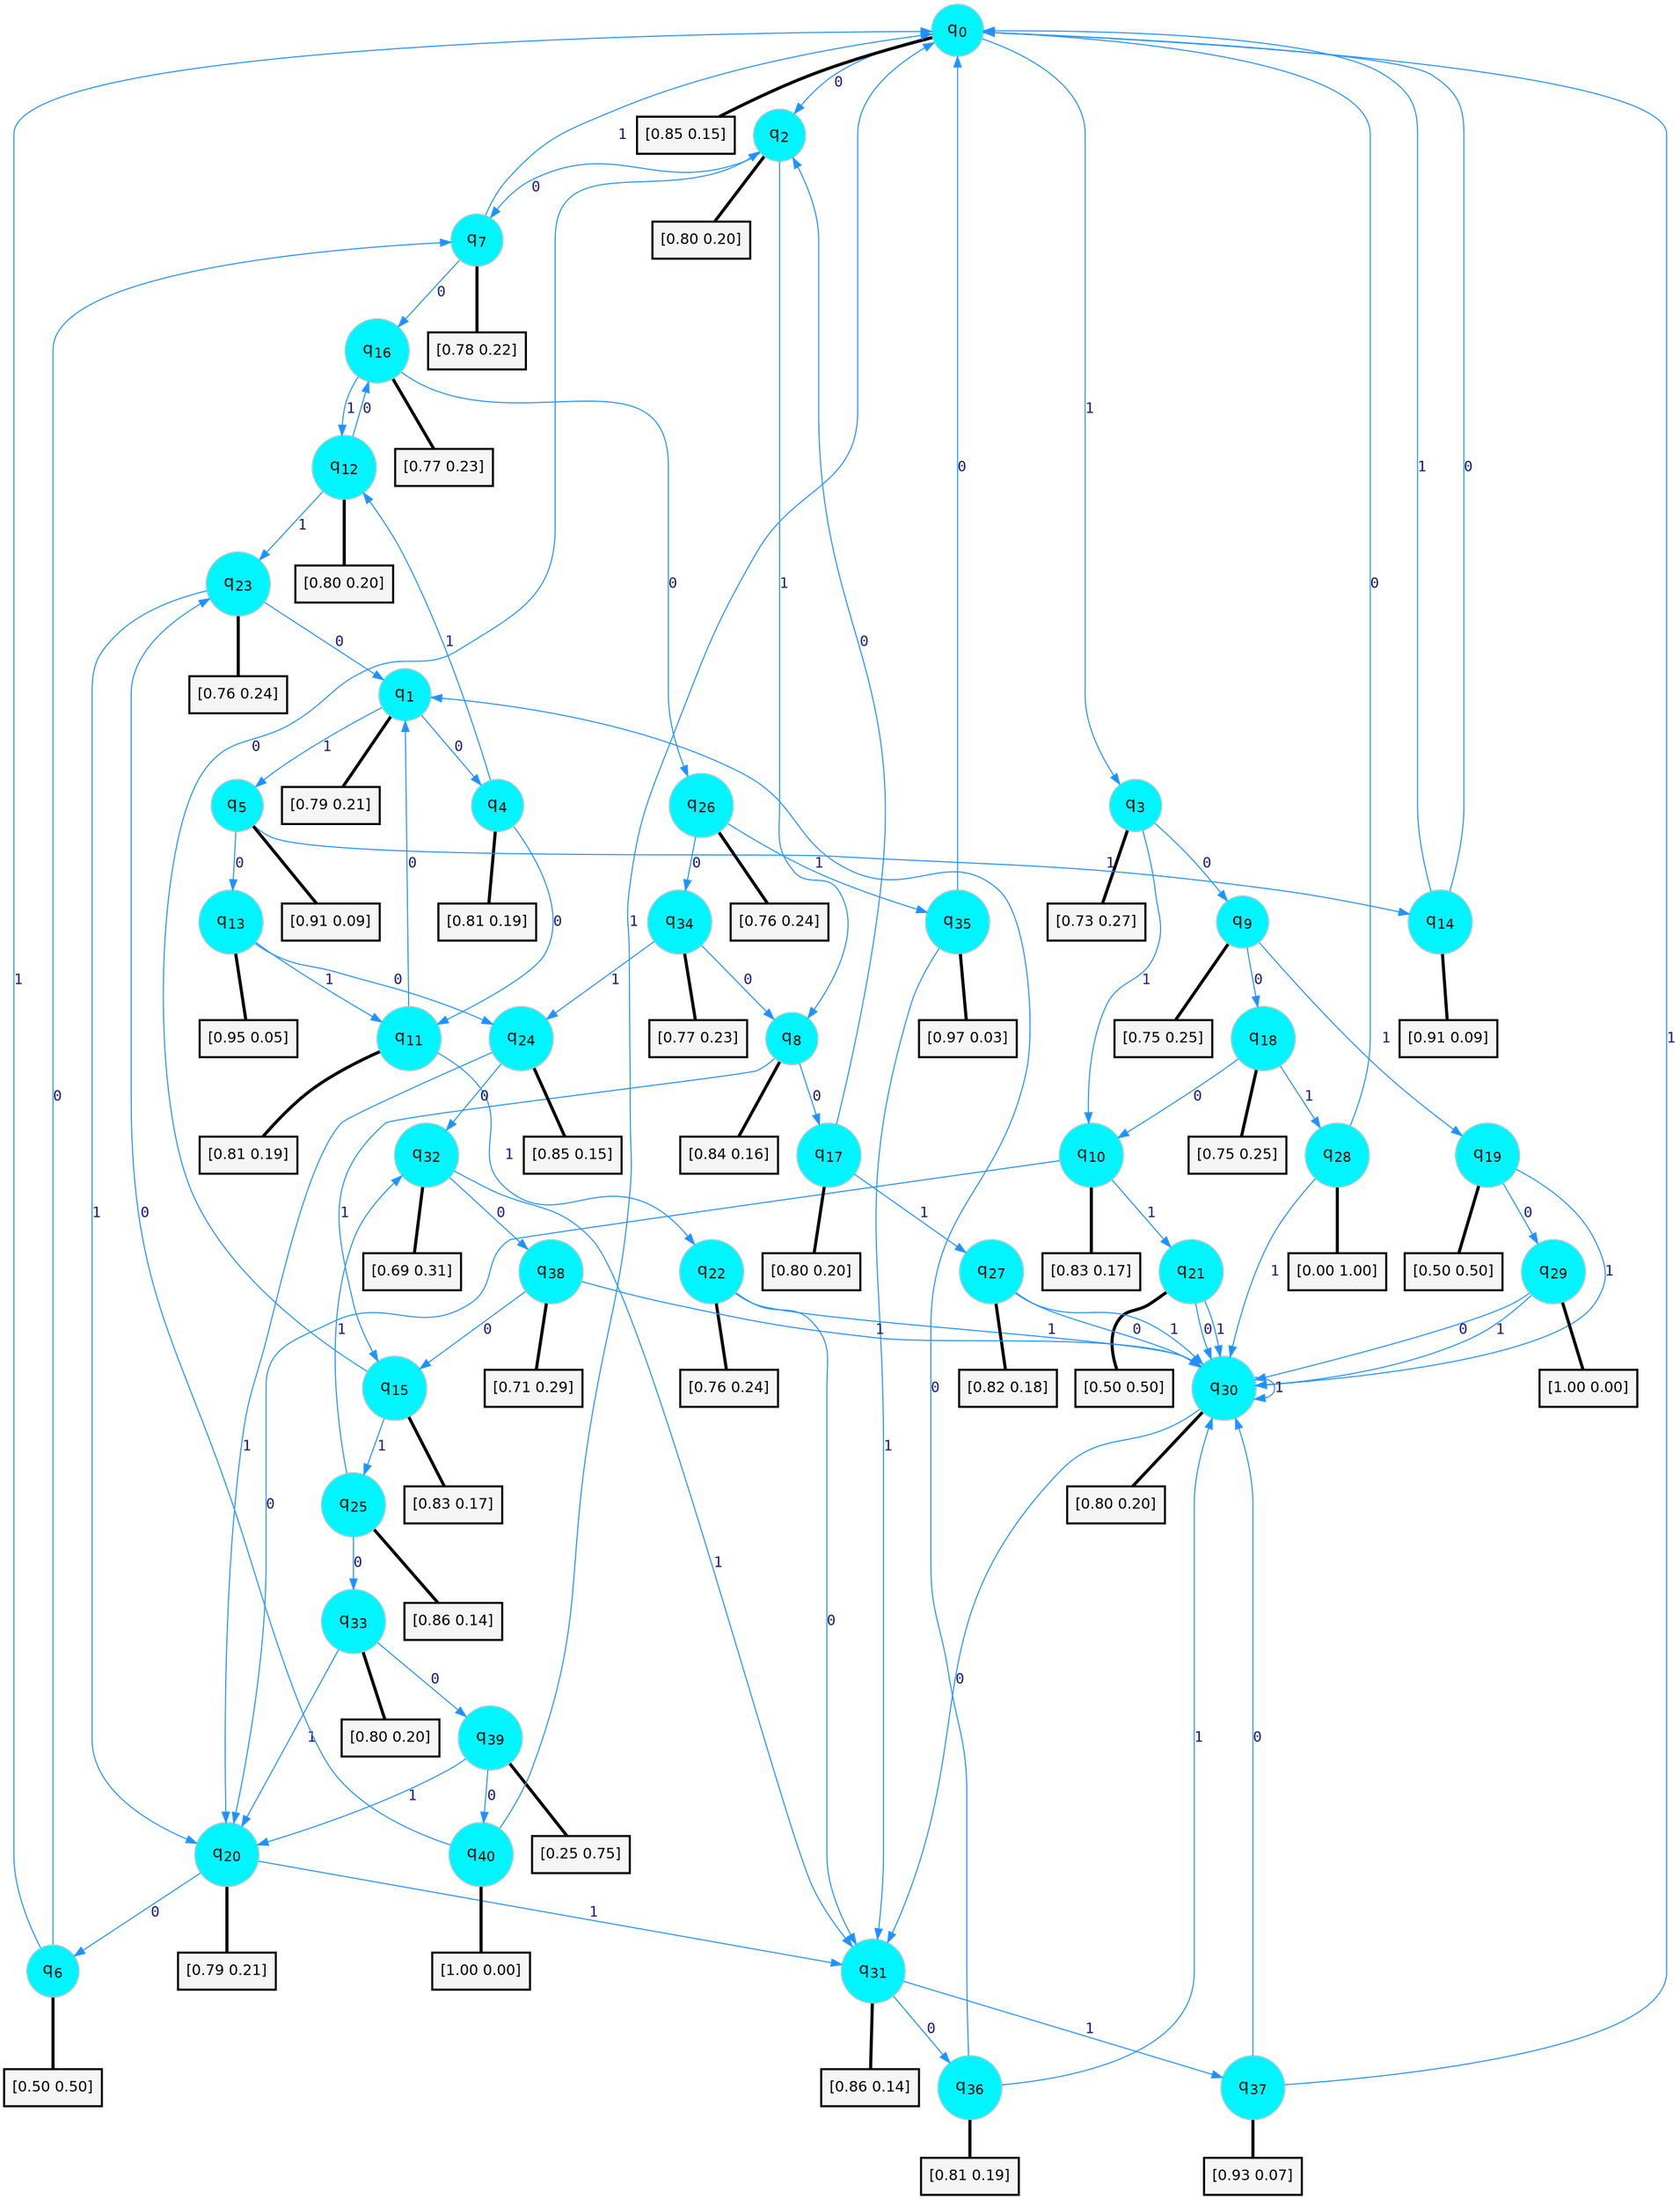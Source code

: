 digraph G {
graph [
bgcolor=transparent, dpi=300, rankdir=TD, size="40,25"];
node [
color=gray, fillcolor=turquoise1, fontcolor=black, fontname=Helvetica, fontsize=16, fontweight=bold, shape=circle, style=filled];
edge [
arrowsize=1, color=dodgerblue1, fontcolor=midnightblue, fontname=courier, fontweight=bold, penwidth=1, style=solid, weight=20];
0[label=<q<SUB>0</SUB>>];
1[label=<q<SUB>1</SUB>>];
2[label=<q<SUB>2</SUB>>];
3[label=<q<SUB>3</SUB>>];
4[label=<q<SUB>4</SUB>>];
5[label=<q<SUB>5</SUB>>];
6[label=<q<SUB>6</SUB>>];
7[label=<q<SUB>7</SUB>>];
8[label=<q<SUB>8</SUB>>];
9[label=<q<SUB>9</SUB>>];
10[label=<q<SUB>10</SUB>>];
11[label=<q<SUB>11</SUB>>];
12[label=<q<SUB>12</SUB>>];
13[label=<q<SUB>13</SUB>>];
14[label=<q<SUB>14</SUB>>];
15[label=<q<SUB>15</SUB>>];
16[label=<q<SUB>16</SUB>>];
17[label=<q<SUB>17</SUB>>];
18[label=<q<SUB>18</SUB>>];
19[label=<q<SUB>19</SUB>>];
20[label=<q<SUB>20</SUB>>];
21[label=<q<SUB>21</SUB>>];
22[label=<q<SUB>22</SUB>>];
23[label=<q<SUB>23</SUB>>];
24[label=<q<SUB>24</SUB>>];
25[label=<q<SUB>25</SUB>>];
26[label=<q<SUB>26</SUB>>];
27[label=<q<SUB>27</SUB>>];
28[label=<q<SUB>28</SUB>>];
29[label=<q<SUB>29</SUB>>];
30[label=<q<SUB>30</SUB>>];
31[label=<q<SUB>31</SUB>>];
32[label=<q<SUB>32</SUB>>];
33[label=<q<SUB>33</SUB>>];
34[label=<q<SUB>34</SUB>>];
35[label=<q<SUB>35</SUB>>];
36[label=<q<SUB>36</SUB>>];
37[label=<q<SUB>37</SUB>>];
38[label=<q<SUB>38</SUB>>];
39[label=<q<SUB>39</SUB>>];
40[label=<q<SUB>40</SUB>>];
41[label="[0.85 0.15]", shape=box,fontcolor=black, fontname=Helvetica, fontsize=14, penwidth=2, fillcolor=whitesmoke,color=black];
42[label="[0.79 0.21]", shape=box,fontcolor=black, fontname=Helvetica, fontsize=14, penwidth=2, fillcolor=whitesmoke,color=black];
43[label="[0.80 0.20]", shape=box,fontcolor=black, fontname=Helvetica, fontsize=14, penwidth=2, fillcolor=whitesmoke,color=black];
44[label="[0.73 0.27]", shape=box,fontcolor=black, fontname=Helvetica, fontsize=14, penwidth=2, fillcolor=whitesmoke,color=black];
45[label="[0.81 0.19]", shape=box,fontcolor=black, fontname=Helvetica, fontsize=14, penwidth=2, fillcolor=whitesmoke,color=black];
46[label="[0.91 0.09]", shape=box,fontcolor=black, fontname=Helvetica, fontsize=14, penwidth=2, fillcolor=whitesmoke,color=black];
47[label="[0.50 0.50]", shape=box,fontcolor=black, fontname=Helvetica, fontsize=14, penwidth=2, fillcolor=whitesmoke,color=black];
48[label="[0.78 0.22]", shape=box,fontcolor=black, fontname=Helvetica, fontsize=14, penwidth=2, fillcolor=whitesmoke,color=black];
49[label="[0.84 0.16]", shape=box,fontcolor=black, fontname=Helvetica, fontsize=14, penwidth=2, fillcolor=whitesmoke,color=black];
50[label="[0.75 0.25]", shape=box,fontcolor=black, fontname=Helvetica, fontsize=14, penwidth=2, fillcolor=whitesmoke,color=black];
51[label="[0.83 0.17]", shape=box,fontcolor=black, fontname=Helvetica, fontsize=14, penwidth=2, fillcolor=whitesmoke,color=black];
52[label="[0.81 0.19]", shape=box,fontcolor=black, fontname=Helvetica, fontsize=14, penwidth=2, fillcolor=whitesmoke,color=black];
53[label="[0.80 0.20]", shape=box,fontcolor=black, fontname=Helvetica, fontsize=14, penwidth=2, fillcolor=whitesmoke,color=black];
54[label="[0.95 0.05]", shape=box,fontcolor=black, fontname=Helvetica, fontsize=14, penwidth=2, fillcolor=whitesmoke,color=black];
55[label="[0.91 0.09]", shape=box,fontcolor=black, fontname=Helvetica, fontsize=14, penwidth=2, fillcolor=whitesmoke,color=black];
56[label="[0.83 0.17]", shape=box,fontcolor=black, fontname=Helvetica, fontsize=14, penwidth=2, fillcolor=whitesmoke,color=black];
57[label="[0.77 0.23]", shape=box,fontcolor=black, fontname=Helvetica, fontsize=14, penwidth=2, fillcolor=whitesmoke,color=black];
58[label="[0.80 0.20]", shape=box,fontcolor=black, fontname=Helvetica, fontsize=14, penwidth=2, fillcolor=whitesmoke,color=black];
59[label="[0.75 0.25]", shape=box,fontcolor=black, fontname=Helvetica, fontsize=14, penwidth=2, fillcolor=whitesmoke,color=black];
60[label="[0.50 0.50]", shape=box,fontcolor=black, fontname=Helvetica, fontsize=14, penwidth=2, fillcolor=whitesmoke,color=black];
61[label="[0.79 0.21]", shape=box,fontcolor=black, fontname=Helvetica, fontsize=14, penwidth=2, fillcolor=whitesmoke,color=black];
62[label="[0.50 0.50]", shape=box,fontcolor=black, fontname=Helvetica, fontsize=14, penwidth=2, fillcolor=whitesmoke,color=black];
63[label="[0.76 0.24]", shape=box,fontcolor=black, fontname=Helvetica, fontsize=14, penwidth=2, fillcolor=whitesmoke,color=black];
64[label="[0.76 0.24]", shape=box,fontcolor=black, fontname=Helvetica, fontsize=14, penwidth=2, fillcolor=whitesmoke,color=black];
65[label="[0.85 0.15]", shape=box,fontcolor=black, fontname=Helvetica, fontsize=14, penwidth=2, fillcolor=whitesmoke,color=black];
66[label="[0.86 0.14]", shape=box,fontcolor=black, fontname=Helvetica, fontsize=14, penwidth=2, fillcolor=whitesmoke,color=black];
67[label="[0.76 0.24]", shape=box,fontcolor=black, fontname=Helvetica, fontsize=14, penwidth=2, fillcolor=whitesmoke,color=black];
68[label="[0.82 0.18]", shape=box,fontcolor=black, fontname=Helvetica, fontsize=14, penwidth=2, fillcolor=whitesmoke,color=black];
69[label="[0.00 1.00]", shape=box,fontcolor=black, fontname=Helvetica, fontsize=14, penwidth=2, fillcolor=whitesmoke,color=black];
70[label="[1.00 0.00]", shape=box,fontcolor=black, fontname=Helvetica, fontsize=14, penwidth=2, fillcolor=whitesmoke,color=black];
71[label="[0.80 0.20]", shape=box,fontcolor=black, fontname=Helvetica, fontsize=14, penwidth=2, fillcolor=whitesmoke,color=black];
72[label="[0.86 0.14]", shape=box,fontcolor=black, fontname=Helvetica, fontsize=14, penwidth=2, fillcolor=whitesmoke,color=black];
73[label="[0.69 0.31]", shape=box,fontcolor=black, fontname=Helvetica, fontsize=14, penwidth=2, fillcolor=whitesmoke,color=black];
74[label="[0.80 0.20]", shape=box,fontcolor=black, fontname=Helvetica, fontsize=14, penwidth=2, fillcolor=whitesmoke,color=black];
75[label="[0.77 0.23]", shape=box,fontcolor=black, fontname=Helvetica, fontsize=14, penwidth=2, fillcolor=whitesmoke,color=black];
76[label="[0.97 0.03]", shape=box,fontcolor=black, fontname=Helvetica, fontsize=14, penwidth=2, fillcolor=whitesmoke,color=black];
77[label="[0.81 0.19]", shape=box,fontcolor=black, fontname=Helvetica, fontsize=14, penwidth=2, fillcolor=whitesmoke,color=black];
78[label="[0.93 0.07]", shape=box,fontcolor=black, fontname=Helvetica, fontsize=14, penwidth=2, fillcolor=whitesmoke,color=black];
79[label="[0.71 0.29]", shape=box,fontcolor=black, fontname=Helvetica, fontsize=14, penwidth=2, fillcolor=whitesmoke,color=black];
80[label="[0.25 0.75]", shape=box,fontcolor=black, fontname=Helvetica, fontsize=14, penwidth=2, fillcolor=whitesmoke,color=black];
81[label="[1.00 0.00]", shape=box,fontcolor=black, fontname=Helvetica, fontsize=14, penwidth=2, fillcolor=whitesmoke,color=black];
0->2 [label=0];
0->3 [label=1];
0->41 [arrowhead=none, penwidth=3,color=black];
1->4 [label=0];
1->5 [label=1];
1->42 [arrowhead=none, penwidth=3,color=black];
2->7 [label=0];
2->8 [label=1];
2->43 [arrowhead=none, penwidth=3,color=black];
3->9 [label=0];
3->10 [label=1];
3->44 [arrowhead=none, penwidth=3,color=black];
4->11 [label=0];
4->12 [label=1];
4->45 [arrowhead=none, penwidth=3,color=black];
5->13 [label=0];
5->14 [label=1];
5->46 [arrowhead=none, penwidth=3,color=black];
6->7 [label=0];
6->0 [label=1];
6->47 [arrowhead=none, penwidth=3,color=black];
7->16 [label=0];
7->0 [label=1];
7->48 [arrowhead=none, penwidth=3,color=black];
8->17 [label=0];
8->15 [label=1];
8->49 [arrowhead=none, penwidth=3,color=black];
9->18 [label=0];
9->19 [label=1];
9->50 [arrowhead=none, penwidth=3,color=black];
10->20 [label=0];
10->21 [label=1];
10->51 [arrowhead=none, penwidth=3,color=black];
11->1 [label=0];
11->22 [label=1];
11->52 [arrowhead=none, penwidth=3,color=black];
12->16 [label=0];
12->23 [label=1];
12->53 [arrowhead=none, penwidth=3,color=black];
13->24 [label=0];
13->11 [label=1];
13->54 [arrowhead=none, penwidth=3,color=black];
14->0 [label=0];
14->0 [label=1];
14->55 [arrowhead=none, penwidth=3,color=black];
15->2 [label=0];
15->25 [label=1];
15->56 [arrowhead=none, penwidth=3,color=black];
16->26 [label=0];
16->12 [label=1];
16->57 [arrowhead=none, penwidth=3,color=black];
17->2 [label=0];
17->27 [label=1];
17->58 [arrowhead=none, penwidth=3,color=black];
18->10 [label=0];
18->28 [label=1];
18->59 [arrowhead=none, penwidth=3,color=black];
19->29 [label=0];
19->30 [label=1];
19->60 [arrowhead=none, penwidth=3,color=black];
20->6 [label=0];
20->31 [label=1];
20->61 [arrowhead=none, penwidth=3,color=black];
21->30 [label=0];
21->30 [label=1];
21->62 [arrowhead=none, penwidth=3,color=black];
22->31 [label=0];
22->30 [label=1];
22->63 [arrowhead=none, penwidth=3,color=black];
23->1 [label=0];
23->20 [label=1];
23->64 [arrowhead=none, penwidth=3,color=black];
24->32 [label=0];
24->20 [label=1];
24->65 [arrowhead=none, penwidth=3,color=black];
25->33 [label=0];
25->32 [label=1];
25->66 [arrowhead=none, penwidth=3,color=black];
26->34 [label=0];
26->35 [label=1];
26->67 [arrowhead=none, penwidth=3,color=black];
27->30 [label=0];
27->30 [label=1];
27->68 [arrowhead=none, penwidth=3,color=black];
28->0 [label=0];
28->30 [label=1];
28->69 [arrowhead=none, penwidth=3,color=black];
29->30 [label=0];
29->30 [label=1];
29->70 [arrowhead=none, penwidth=3,color=black];
30->31 [label=0];
30->30 [label=1];
30->71 [arrowhead=none, penwidth=3,color=black];
31->36 [label=0];
31->37 [label=1];
31->72 [arrowhead=none, penwidth=3,color=black];
32->38 [label=0];
32->31 [label=1];
32->73 [arrowhead=none, penwidth=3,color=black];
33->39 [label=0];
33->20 [label=1];
33->74 [arrowhead=none, penwidth=3,color=black];
34->8 [label=0];
34->24 [label=1];
34->75 [arrowhead=none, penwidth=3,color=black];
35->0 [label=0];
35->31 [label=1];
35->76 [arrowhead=none, penwidth=3,color=black];
36->1 [label=0];
36->30 [label=1];
36->77 [arrowhead=none, penwidth=3,color=black];
37->30 [label=0];
37->0 [label=1];
37->78 [arrowhead=none, penwidth=3,color=black];
38->15 [label=0];
38->30 [label=1];
38->79 [arrowhead=none, penwidth=3,color=black];
39->40 [label=0];
39->20 [label=1];
39->80 [arrowhead=none, penwidth=3,color=black];
40->23 [label=0];
40->0 [label=1];
40->81 [arrowhead=none, penwidth=3,color=black];
}

